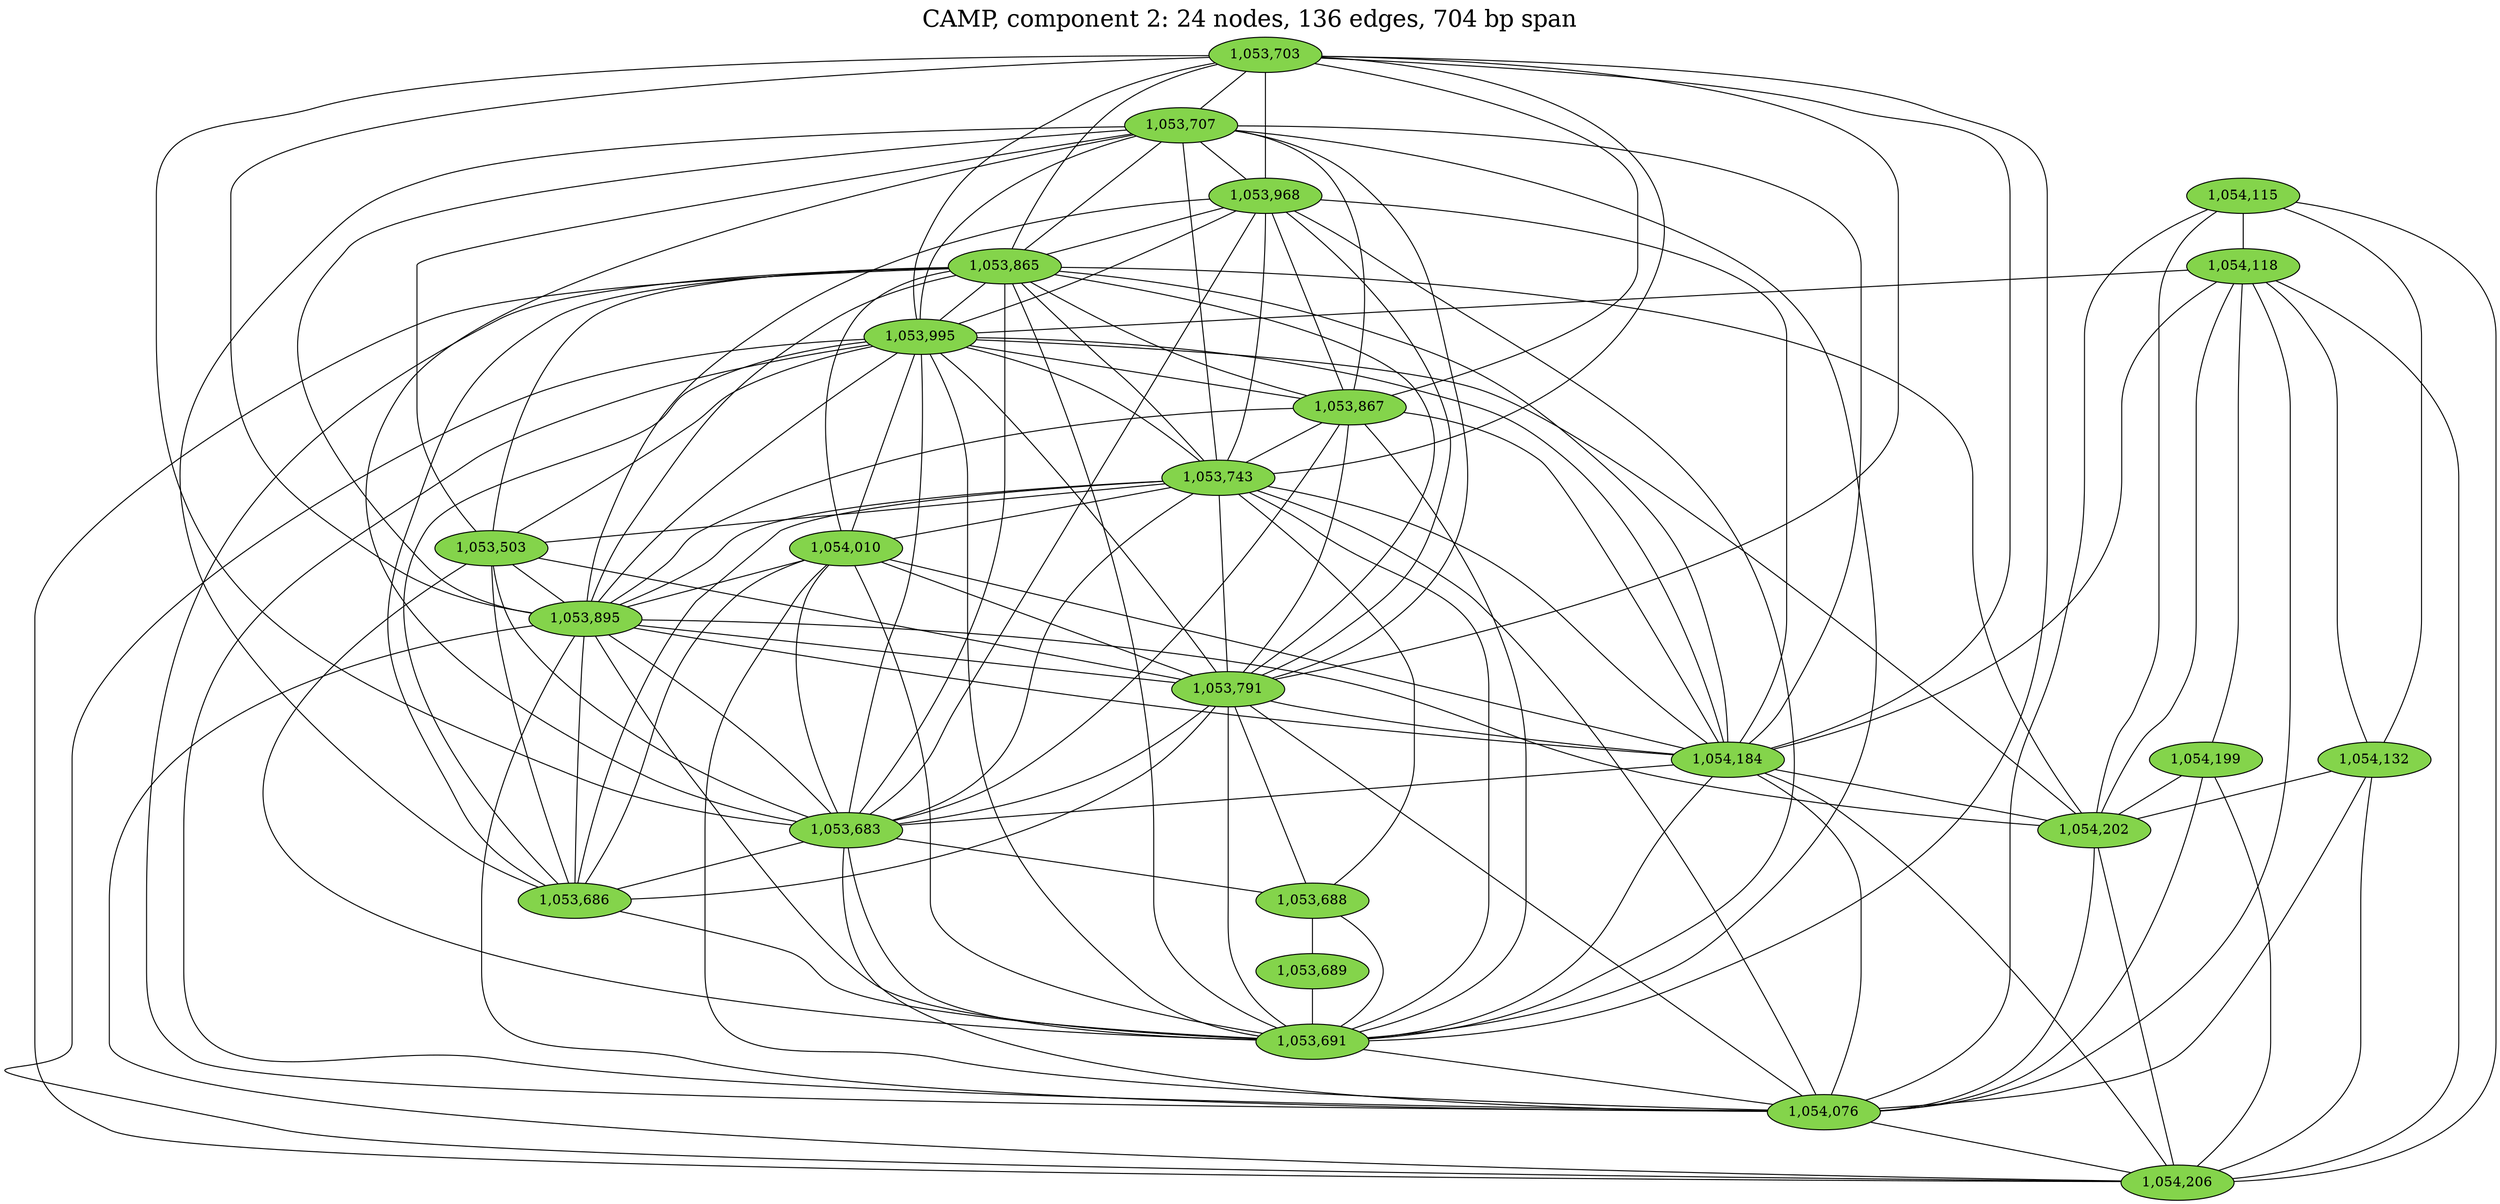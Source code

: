 graph CAMP_cc2 {
	overlap="prism50";
	outputorder="edgesfirst";
	label="CAMP, component 2: 24 nodes, 136 edges, 704 bp span";
	labelloc="t";
	fontsize=24;
	"1,053,703" [style="filled", fillcolor="#84d44b", fontcolor="#000000"];
	"1,053,707" [style="filled", fillcolor="#84d44b", fontcolor="#000000"];
	"1,053,968" [style="filled", fillcolor="#84d44b", fontcolor="#000000"];
	"1,054,115" [style="filled", fillcolor="#84d44b", fontcolor="#000000"];
	"1,054,118" [style="filled", fillcolor="#84d44b", fontcolor="#000000"];
	"1,053,865" [style="filled", fillcolor="#84d44b", fontcolor="#000000"];
	"1,053,995" [style="filled", fillcolor="#84d44b", fontcolor="#000000"];
	"1,053,867" [style="filled", fillcolor="#84d44b", fontcolor="#000000"];
	"1,053,743" [style="filled", fillcolor="#84d44b", fontcolor="#000000"];
	"1,054,132" [style="filled", fillcolor="#84d44b", fontcolor="#000000"];
	"1,054,010" [style="filled", fillcolor="#84d44b", fontcolor="#000000"];
	"1,053,503" [style="filled", fillcolor="#84d44b", fontcolor="#000000"];
	"1,053,895" [style="filled", fillcolor="#84d44b", fontcolor="#000000"];
	"1,053,791" [style="filled", fillcolor="#84d44b", fontcolor="#000000"];
	"1,054,184" [style="filled", fillcolor="#84d44b", fontcolor="#000000"];
	"1,053,683" [style="filled", fillcolor="#84d44b", fontcolor="#000000"];
	"1,053,686" [style="filled", fillcolor="#84d44b", fontcolor="#000000"];
	"1,054,199" [style="filled", fillcolor="#84d44b", fontcolor="#000000"];
	"1,053,688" [style="filled", fillcolor="#84d44b", fontcolor="#000000"];
	"1,053,689" [style="filled", fillcolor="#84d44b", fontcolor="#000000"];
	"1,054,202" [style="filled", fillcolor="#84d44b", fontcolor="#000000"];
	"1,053,691" [style="filled", fillcolor="#84d44b", fontcolor="#000000"];
	"1,054,076" [style="filled", fillcolor="#84d44b", fontcolor="#000000"];
	"1,054,206" [style="filled", fillcolor="#84d44b", fontcolor="#000000"];
	"1,053,703" -- "1,053,683";
	"1,053,703" -- "1,053,691";
	"1,053,703" -- "1,053,707";
	"1,053,703" -- "1,053,743";
	"1,053,703" -- "1,053,791";
	"1,053,703" -- "1,053,865";
	"1,053,703" -- "1,053,867";
	"1,053,703" -- "1,053,895";
	"1,053,703" -- "1,053,968";
	"1,053,703" -- "1,053,995";
	"1,053,703" -- "1,054,184";
	"1,053,707" -- "1,053,503";
	"1,053,707" -- "1,053,683";
	"1,053,707" -- "1,053,686";
	"1,053,707" -- "1,053,691";
	"1,053,707" -- "1,053,743";
	"1,053,707" -- "1,053,791";
	"1,053,707" -- "1,053,865";
	"1,053,707" -- "1,053,867";
	"1,053,707" -- "1,053,895";
	"1,053,707" -- "1,053,968";
	"1,053,707" -- "1,053,995";
	"1,053,707" -- "1,054,184";
	"1,053,968" -- "1,053,683";
	"1,053,968" -- "1,053,691";
	"1,053,968" -- "1,053,743";
	"1,053,968" -- "1,053,791";
	"1,053,968" -- "1,053,865";
	"1,053,968" -- "1,053,867";
	"1,053,968" -- "1,053,895";
	"1,053,968" -- "1,053,995";
	"1,053,968" -- "1,054,184";
	"1,054,115" -- "1,054,076";
	"1,054,115" -- "1,054,118";
	"1,054,115" -- "1,054,132";
	"1,054,115" -- "1,054,202";
	"1,054,115" -- "1,054,206";
	"1,054,118" -- "1,053,995";
	"1,054,118" -- "1,054,076";
	"1,054,118" -- "1,054,132";
	"1,054,118" -- "1,054,184";
	"1,054,118" -- "1,054,199";
	"1,054,118" -- "1,054,202";
	"1,054,118" -- "1,054,206";
	"1,053,865" -- "1,053,503";
	"1,053,865" -- "1,053,683";
	"1,053,865" -- "1,053,686";
	"1,053,865" -- "1,053,691";
	"1,053,865" -- "1,053,743";
	"1,053,865" -- "1,053,791";
	"1,053,865" -- "1,053,867";
	"1,053,865" -- "1,053,895";
	"1,053,865" -- "1,053,995";
	"1,053,865" -- "1,054,010";
	"1,053,865" -- "1,054,076";
	"1,053,865" -- "1,054,184";
	"1,053,865" -- "1,054,202";
	"1,053,865" -- "1,054,206";
	"1,053,995" -- "1,053,503";
	"1,053,995" -- "1,053,683";
	"1,053,995" -- "1,053,686";
	"1,053,995" -- "1,053,691";
	"1,053,995" -- "1,053,743";
	"1,053,995" -- "1,053,791";
	"1,053,995" -- "1,053,867";
	"1,053,995" -- "1,053,895";
	"1,053,995" -- "1,054,010";
	"1,053,995" -- "1,054,076";
	"1,053,995" -- "1,054,184";
	"1,053,995" -- "1,054,202";
	"1,053,995" -- "1,054,206";
	"1,053,867" -- "1,053,683";
	"1,053,867" -- "1,053,691";
	"1,053,867" -- "1,053,743";
	"1,053,867" -- "1,053,791";
	"1,053,867" -- "1,053,895";
	"1,053,867" -- "1,054,184";
	"1,053,743" -- "1,053,503";
	"1,053,743" -- "1,053,683";
	"1,053,743" -- "1,053,686";
	"1,053,743" -- "1,053,688";
	"1,053,743" -- "1,053,691";
	"1,053,743" -- "1,053,791";
	"1,053,743" -- "1,053,895";
	"1,053,743" -- "1,054,010";
	"1,053,743" -- "1,054,076";
	"1,053,743" -- "1,054,184";
	"1,054,132" -- "1,054,076";
	"1,054,132" -- "1,054,202";
	"1,054,132" -- "1,054,206";
	"1,054,010" -- "1,053,683";
	"1,054,010" -- "1,053,686";
	"1,054,010" -- "1,053,691";
	"1,054,010" -- "1,053,791";
	"1,054,010" -- "1,053,895";
	"1,054,010" -- "1,054,076";
	"1,054,010" -- "1,054,184";
	"1,053,503" -- "1,053,683";
	"1,053,503" -- "1,053,686";
	"1,053,503" -- "1,053,691";
	"1,053,503" -- "1,053,791";
	"1,053,503" -- "1,053,895";
	"1,053,895" -- "1,053,683";
	"1,053,895" -- "1,053,686";
	"1,053,895" -- "1,053,691";
	"1,053,895" -- "1,053,791";
	"1,053,895" -- "1,054,076";
	"1,053,895" -- "1,054,184";
	"1,053,895" -- "1,054,202";
	"1,053,895" -- "1,054,206";
	"1,053,791" -- "1,053,683";
	"1,053,791" -- "1,053,686";
	"1,053,791" -- "1,053,688";
	"1,053,791" -- "1,053,691";
	"1,053,791" -- "1,054,076";
	"1,053,791" -- "1,054,184";
	"1,054,184" -- "1,053,683";
	"1,054,184" -- "1,053,691";
	"1,054,184" -- "1,054,076";
	"1,054,184" -- "1,054,202";
	"1,054,184" -- "1,054,206";
	"1,053,683" -- "1,053,686";
	"1,053,683" -- "1,053,688";
	"1,053,683" -- "1,053,691";
	"1,053,683" -- "1,054,076";
	"1,053,686" -- "1,053,691";
	"1,054,199" -- "1,054,076";
	"1,054,199" -- "1,054,202";
	"1,054,199" -- "1,054,206";
	"1,053,688" -- "1,053,689";
	"1,053,688" -- "1,053,691";
	"1,053,689" -- "1,053,691";
	"1,054,202" -- "1,054,076";
	"1,054,202" -- "1,054,206";
	"1,053,691" -- "1,054,076";
	"1,054,076" -- "1,054,206";
}